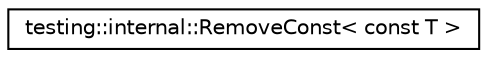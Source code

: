 digraph G
{
  edge [fontname="Helvetica",fontsize="10",labelfontname="Helvetica",labelfontsize="10"];
  node [fontname="Helvetica",fontsize="10",shape=record];
  rankdir="LR";
  Node1 [label="testing::internal::RemoveConst\< const T \>",height=0.2,width=0.4,color="black", fillcolor="white", style="filled",URL="$structtesting_1_1internal_1_1RemoveConst_3_01const_01T_01_4.html"];
}
